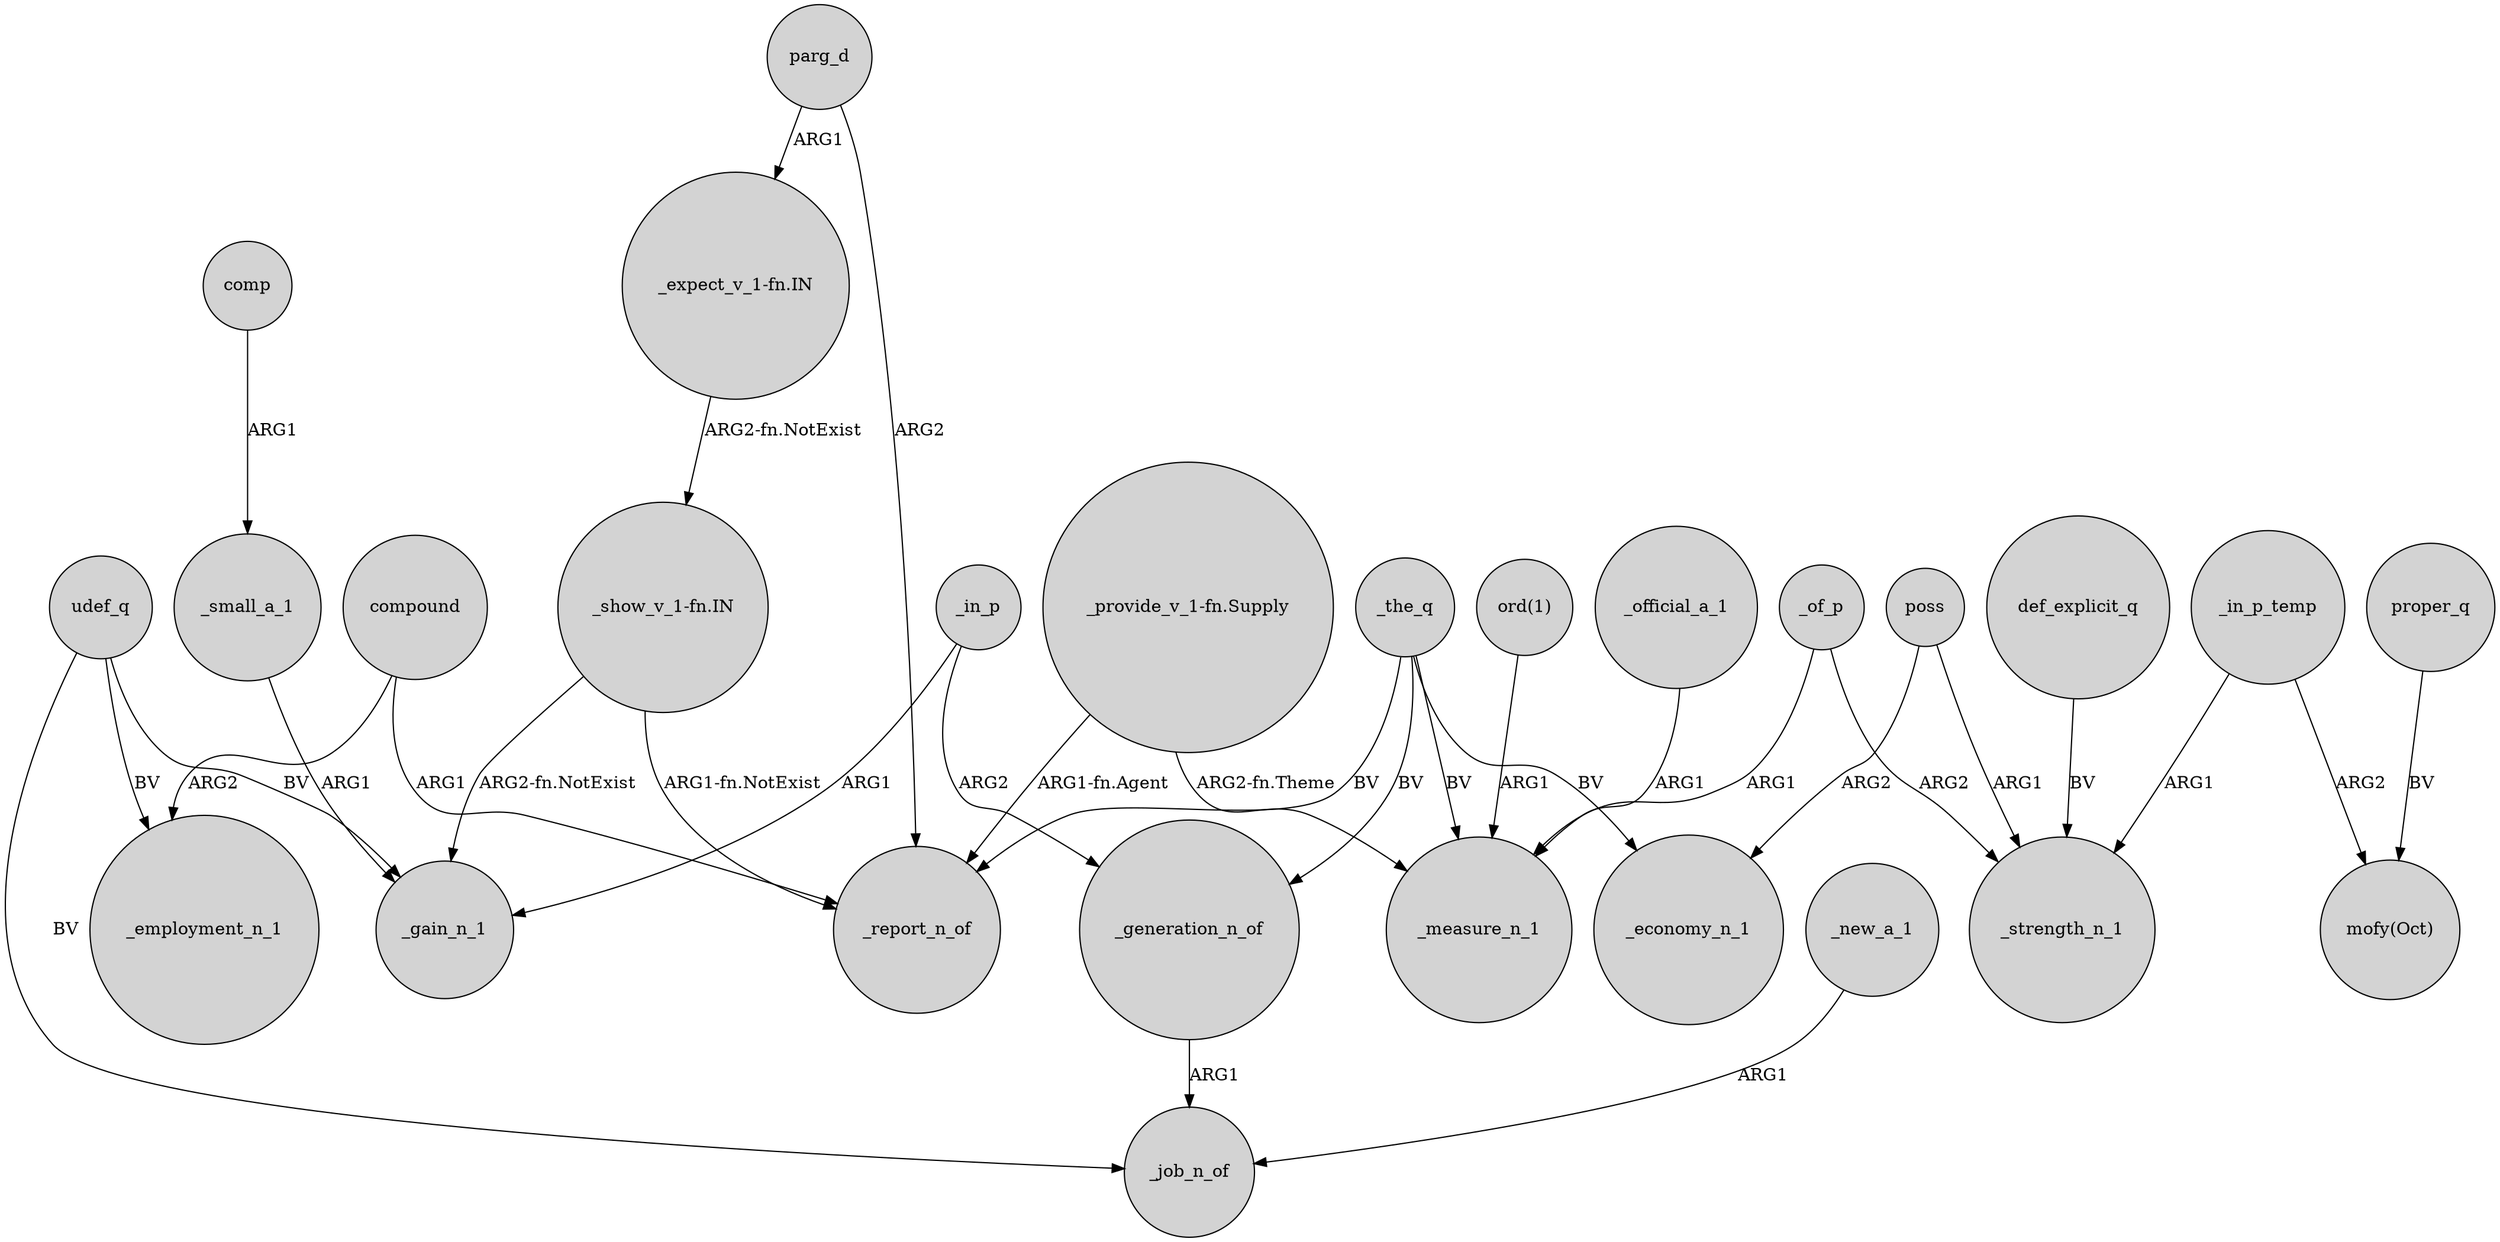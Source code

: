 digraph {
	node [shape=circle style=filled]
	_the_q -> _measure_n_1 [label=BV]
	compound -> _report_n_of [label=ARG1]
	"_provide_v_1-fn.Supply" -> _measure_n_1 [label="ARG2-fn.Theme"]
	udef_q -> _employment_n_1 [label=BV]
	udef_q -> _gain_n_1 [label=BV]
	poss -> _economy_n_1 [label=ARG2]
	_in_p -> _gain_n_1 [label=ARG1]
	_generation_n_of -> _job_n_of [label=ARG1]
	_the_q -> _economy_n_1 [label=BV]
	_in_p_temp -> "mofy(Oct)" [label=ARG2]
	proper_q -> "mofy(Oct)" [label=BV]
	"_show_v_1-fn.IN" -> _report_n_of [label="ARG1-fn.NotExist"]
	"_expect_v_1-fn.IN" -> "_show_v_1-fn.IN" [label="ARG2-fn.NotExist"]
	"ord(1)" -> _measure_n_1 [label=ARG1]
	_of_p -> _strength_n_1 [label=ARG2]
	_official_a_1 -> _measure_n_1 [label=ARG1]
	parg_d -> _report_n_of [label=ARG2]
	_in_p_temp -> _strength_n_1 [label=ARG1]
	_small_a_1 -> _gain_n_1 [label=ARG1]
	comp -> _small_a_1 [label=ARG1]
	_the_q -> _report_n_of [label=BV]
	def_explicit_q -> _strength_n_1 [label=BV]
	parg_d -> "_expect_v_1-fn.IN" [label=ARG1]
	_new_a_1 -> _job_n_of [label=ARG1]
	poss -> _strength_n_1 [label=ARG1]
	"_provide_v_1-fn.Supply" -> _report_n_of [label="ARG1-fn.Agent"]
	compound -> _employment_n_1 [label=ARG2]
	_in_p -> _generation_n_of [label=ARG2]
	_the_q -> _generation_n_of [label=BV]
	_of_p -> _measure_n_1 [label=ARG1]
	"_show_v_1-fn.IN" -> _gain_n_1 [label="ARG2-fn.NotExist"]
	udef_q -> _job_n_of [label=BV]
}

